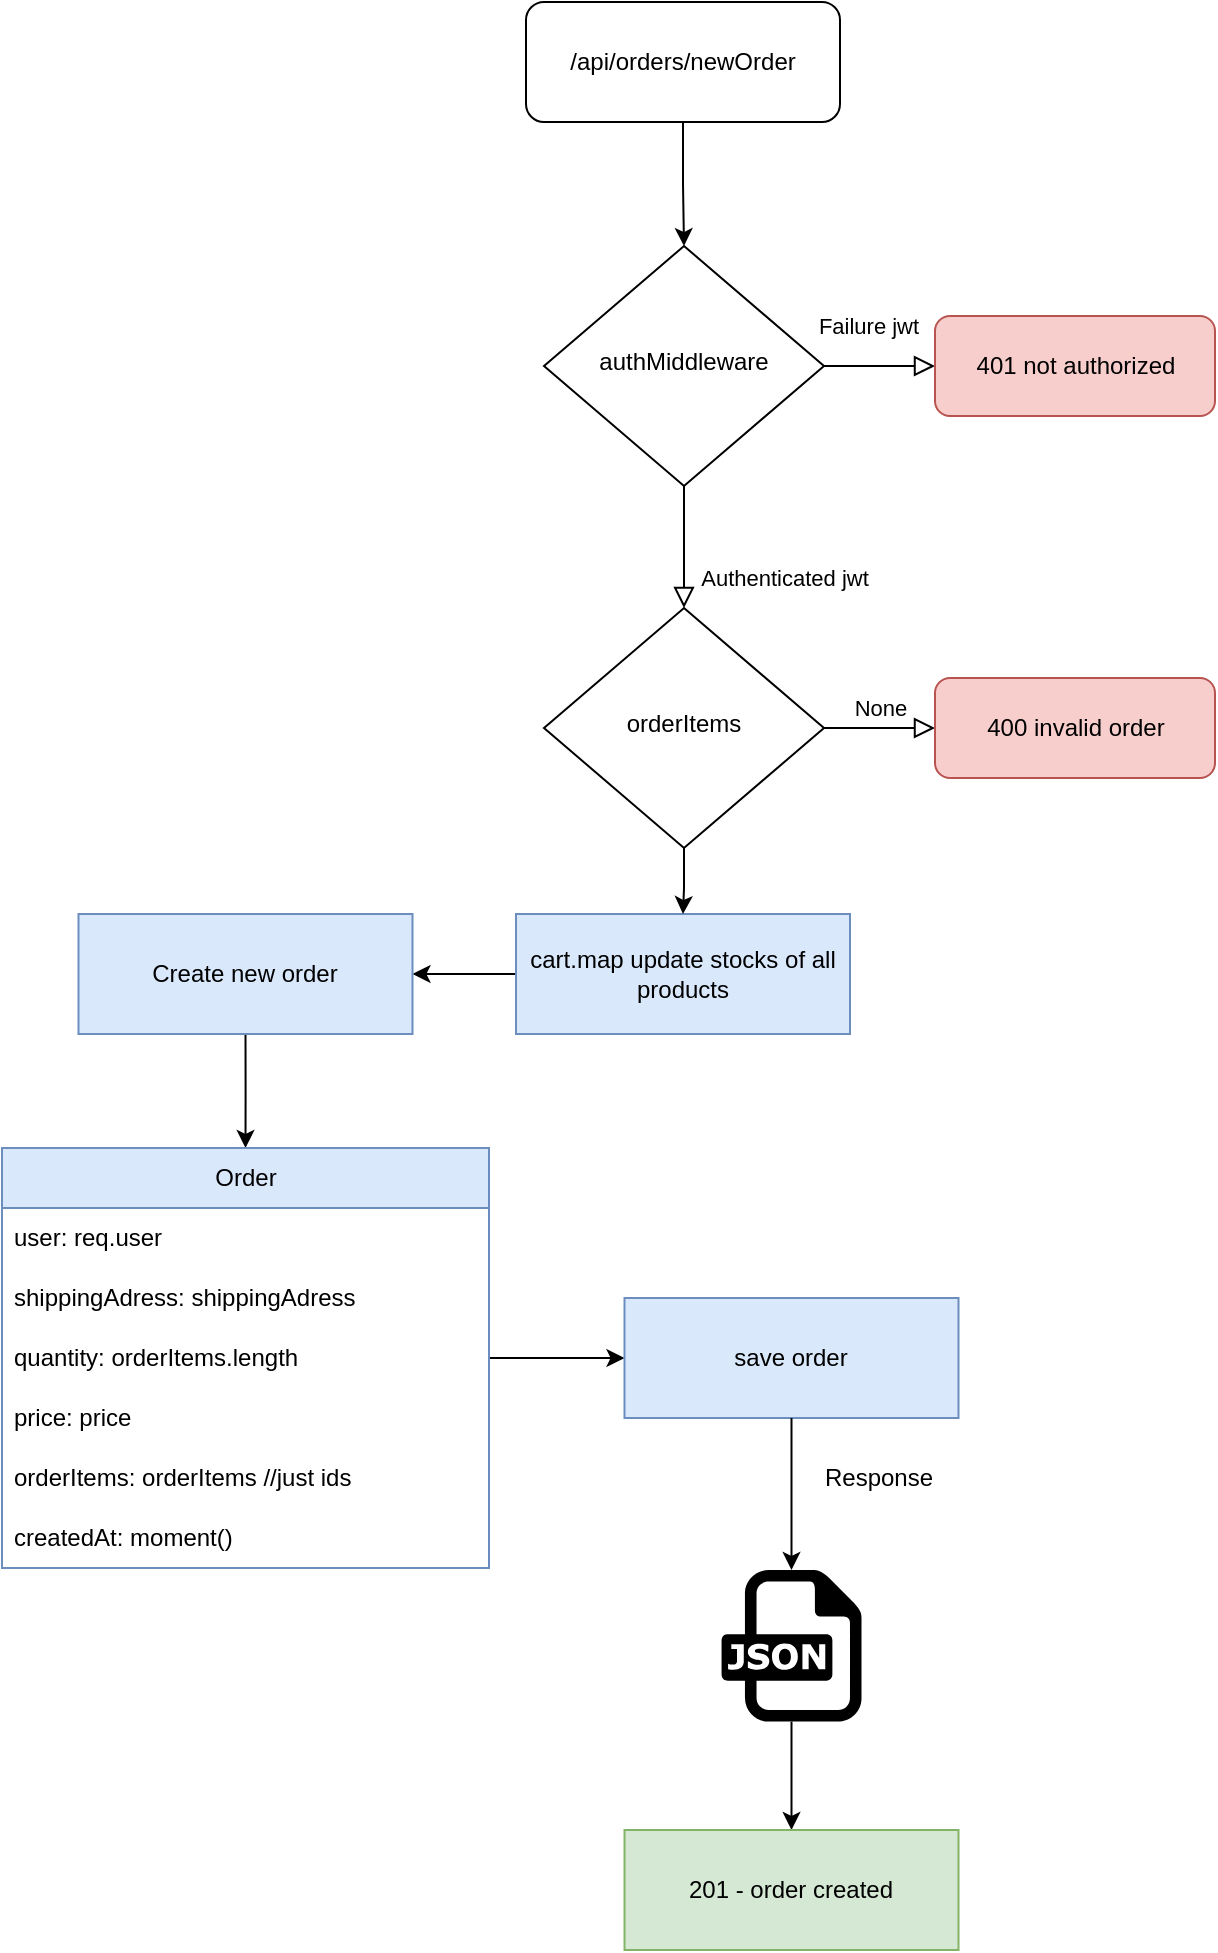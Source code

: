 <mxfile version="21.0.8" type="github">
  <diagram id="C5RBs43oDa-KdzZeNtuy" name="Page-1">
    <mxGraphModel dx="1306" dy="829" grid="0" gridSize="10" guides="1" tooltips="1" connect="1" arrows="1" fold="1" page="1" pageScale="1" pageWidth="827" pageHeight="1169" math="0" shadow="0">
      <root>
        <mxCell id="WIyWlLk6GJQsqaUBKTNV-0" />
        <mxCell id="WIyWlLk6GJQsqaUBKTNV-1" parent="WIyWlLk6GJQsqaUBKTNV-0" />
        <mxCell id="1tPp8XJpOZwxmIHg1qJE-30" style="edgeStyle=orthogonalEdgeStyle;rounded=0;orthogonalLoop=1;jettySize=auto;html=1;entryX=0.5;entryY=0;entryDx=0;entryDy=0;" parent="WIyWlLk6GJQsqaUBKTNV-1" source="WIyWlLk6GJQsqaUBKTNV-3" target="WIyWlLk6GJQsqaUBKTNV-6" edge="1">
          <mxGeometry relative="1" as="geometry" />
        </mxCell>
        <mxCell id="WIyWlLk6GJQsqaUBKTNV-3" value="/api/orders/newOrder" style="rounded=1;whiteSpace=wrap;html=1;fontSize=12;glass=0;strokeWidth=1;shadow=0;" parent="WIyWlLk6GJQsqaUBKTNV-1" vertex="1">
          <mxGeometry x="335" y="75" width="157" height="60" as="geometry" />
        </mxCell>
        <mxCell id="WIyWlLk6GJQsqaUBKTNV-4" value="Authenticated jwt" style="rounded=0;html=1;jettySize=auto;orthogonalLoop=1;fontSize=11;endArrow=block;endFill=0;endSize=8;strokeWidth=1;shadow=0;labelBackgroundColor=none;edgeStyle=orthogonalEdgeStyle;entryX=0.5;entryY=0;entryDx=0;entryDy=0;" parent="WIyWlLk6GJQsqaUBKTNV-1" source="WIyWlLk6GJQsqaUBKTNV-6" target="1tPp8XJpOZwxmIHg1qJE-31" edge="1">
          <mxGeometry x="0.5" y="50" relative="1" as="geometry">
            <mxPoint as="offset" />
            <mxPoint x="394.559" y="356.051" as="targetPoint" />
          </mxGeometry>
        </mxCell>
        <mxCell id="WIyWlLk6GJQsqaUBKTNV-5" value="Failure jwt" style="edgeStyle=orthogonalEdgeStyle;rounded=0;html=1;jettySize=auto;orthogonalLoop=1;fontSize=11;endArrow=block;endFill=0;endSize=8;strokeWidth=1;shadow=0;labelBackgroundColor=none;" parent="WIyWlLk6GJQsqaUBKTNV-1" source="WIyWlLk6GJQsqaUBKTNV-6" target="WIyWlLk6GJQsqaUBKTNV-7" edge="1">
          <mxGeometry x="-0.2" y="20" relative="1" as="geometry">
            <mxPoint as="offset" />
          </mxGeometry>
        </mxCell>
        <mxCell id="WIyWlLk6GJQsqaUBKTNV-6" value="authMiddleware" style="rhombus;whiteSpace=wrap;html=1;shadow=0;fontFamily=Helvetica;fontSize=12;align=center;strokeWidth=1;spacing=6;spacingTop=-4;" parent="WIyWlLk6GJQsqaUBKTNV-1" vertex="1">
          <mxGeometry x="344" y="197" width="140" height="120" as="geometry" />
        </mxCell>
        <mxCell id="WIyWlLk6GJQsqaUBKTNV-7" value="401 not authorized" style="rounded=1;whiteSpace=wrap;html=1;fontSize=12;glass=0;strokeWidth=1;shadow=0;fillColor=#f8cecc;strokeColor=#b85450;" parent="WIyWlLk6GJQsqaUBKTNV-1" vertex="1">
          <mxGeometry x="539.5" y="232" width="140" height="50" as="geometry" />
        </mxCell>
        <mxCell id="WIyWlLk6GJQsqaUBKTNV-9" value="None" style="edgeStyle=orthogonalEdgeStyle;rounded=0;html=1;jettySize=auto;orthogonalLoop=1;fontSize=11;endArrow=block;endFill=0;endSize=8;strokeWidth=1;shadow=0;labelBackgroundColor=none;entryX=0;entryY=0.5;entryDx=0;entryDy=0;exitX=1;exitY=0.5;exitDx=0;exitDy=0;" parent="WIyWlLk6GJQsqaUBKTNV-1" source="1tPp8XJpOZwxmIHg1qJE-31" target="WIyWlLk6GJQsqaUBKTNV-12" edge="1">
          <mxGeometry y="10" relative="1" as="geometry">
            <mxPoint as="offset" />
            <mxPoint x="469.5" y="443" as="sourcePoint" />
          </mxGeometry>
        </mxCell>
        <mxCell id="WIyWlLk6GJQsqaUBKTNV-12" value="400 invalid order" style="rounded=1;whiteSpace=wrap;html=1;fontSize=12;glass=0;strokeWidth=1;shadow=0;fillColor=#f8cecc;strokeColor=#b85450;" parent="WIyWlLk6GJQsqaUBKTNV-1" vertex="1">
          <mxGeometry x="539.5" y="413" width="140" height="50" as="geometry" />
        </mxCell>
        <mxCell id="1tPp8XJpOZwxmIHg1qJE-3" value="" style="edgeStyle=orthogonalEdgeStyle;rounded=0;orthogonalLoop=1;jettySize=auto;html=1;" parent="WIyWlLk6GJQsqaUBKTNV-1" source="1tPp8XJpOZwxmIHg1qJE-5" target="1tPp8XJpOZwxmIHg1qJE-2" edge="1">
          <mxGeometry relative="1" as="geometry">
            <mxPoint x="491.25" y="552" as="sourcePoint" />
          </mxGeometry>
        </mxCell>
        <mxCell id="1tPp8XJpOZwxmIHg1qJE-26" style="edgeStyle=orthogonalEdgeStyle;rounded=0;orthogonalLoop=1;jettySize=auto;html=1;exitX=0.5;exitY=1;exitDx=0;exitDy=0;entryX=0.5;entryY=0;entryDx=0;entryDy=0;" parent="WIyWlLk6GJQsqaUBKTNV-1" source="1tPp8XJpOZwxmIHg1qJE-2" target="1tPp8XJpOZwxmIHg1qJE-10" edge="1">
          <mxGeometry relative="1" as="geometry" />
        </mxCell>
        <mxCell id="1tPp8XJpOZwxmIHg1qJE-2" value="Create new order" style="whiteSpace=wrap;html=1;fillColor=#dae8fc;strokeColor=#6c8ebf;" parent="WIyWlLk6GJQsqaUBKTNV-1" vertex="1">
          <mxGeometry x="111.25" y="531" width="167" height="60" as="geometry" />
        </mxCell>
        <mxCell id="1tPp8XJpOZwxmIHg1qJE-27" style="edgeStyle=orthogonalEdgeStyle;rounded=0;orthogonalLoop=1;jettySize=auto;html=1;" parent="WIyWlLk6GJQsqaUBKTNV-1" source="1tPp8XJpOZwxmIHg1qJE-10" target="1tPp8XJpOZwxmIHg1qJE-20" edge="1">
          <mxGeometry relative="1" as="geometry" />
        </mxCell>
        <mxCell id="1tPp8XJpOZwxmIHg1qJE-10" value="Order" style="swimlane;fontStyle=0;childLayout=stackLayout;horizontal=1;startSize=30;horizontalStack=0;resizeParent=1;resizeParentMax=0;resizeLast=0;collapsible=1;marginBottom=0;whiteSpace=wrap;html=1;fillColor=#dae8fc;strokeColor=#6c8ebf;" parent="WIyWlLk6GJQsqaUBKTNV-1" vertex="1">
          <mxGeometry x="73" y="648" width="243.5" height="210" as="geometry" />
        </mxCell>
        <mxCell id="1tPp8XJpOZwxmIHg1qJE-11" value="user: req.user" style="text;strokeColor=none;fillColor=none;align=left;verticalAlign=middle;spacingLeft=4;spacingRight=4;overflow=hidden;points=[[0,0.5],[1,0.5]];portConstraint=eastwest;rotatable=0;whiteSpace=wrap;html=1;" parent="1tPp8XJpOZwxmIHg1qJE-10" vertex="1">
          <mxGeometry y="30" width="243.5" height="30" as="geometry" />
        </mxCell>
        <mxCell id="1tPp8XJpOZwxmIHg1qJE-12" value="shippingAdress: shippingAdress" style="text;strokeColor=none;fillColor=none;align=left;verticalAlign=middle;spacingLeft=4;spacingRight=4;overflow=hidden;points=[[0,0.5],[1,0.5]];portConstraint=eastwest;rotatable=0;whiteSpace=wrap;html=1;" parent="1tPp8XJpOZwxmIHg1qJE-10" vertex="1">
          <mxGeometry y="60" width="243.5" height="30" as="geometry" />
        </mxCell>
        <mxCell id="1tPp8XJpOZwxmIHg1qJE-18" value="quantity: orderItems.length" style="text;strokeColor=none;fillColor=none;align=left;verticalAlign=middle;spacingLeft=4;spacingRight=4;overflow=hidden;points=[[0,0.5],[1,0.5]];portConstraint=eastwest;rotatable=0;whiteSpace=wrap;html=1;" parent="1tPp8XJpOZwxmIHg1qJE-10" vertex="1">
          <mxGeometry y="90" width="243.5" height="30" as="geometry" />
        </mxCell>
        <mxCell id="1tPp8XJpOZwxmIHg1qJE-17" value="price: price" style="text;strokeColor=none;fillColor=none;align=left;verticalAlign=middle;spacingLeft=4;spacingRight=4;overflow=hidden;points=[[0,0.5],[1,0.5]];portConstraint=eastwest;rotatable=0;whiteSpace=wrap;html=1;" parent="1tPp8XJpOZwxmIHg1qJE-10" vertex="1">
          <mxGeometry y="120" width="243.5" height="30" as="geometry" />
        </mxCell>
        <mxCell id="1tPp8XJpOZwxmIHg1qJE-13" value="orderItems: orderItems //just ids" style="text;strokeColor=none;fillColor=none;align=left;verticalAlign=middle;spacingLeft=4;spacingRight=4;overflow=hidden;points=[[0,0.5],[1,0.5]];portConstraint=eastwest;rotatable=0;whiteSpace=wrap;html=1;" parent="1tPp8XJpOZwxmIHg1qJE-10" vertex="1">
          <mxGeometry y="150" width="243.5" height="30" as="geometry" />
        </mxCell>
        <mxCell id="1tPp8XJpOZwxmIHg1qJE-19" value="createdAt: moment()" style="text;strokeColor=none;fillColor=none;align=left;verticalAlign=middle;spacingLeft=4;spacingRight=4;overflow=hidden;points=[[0,0.5],[1,0.5]];portConstraint=eastwest;rotatable=0;whiteSpace=wrap;html=1;" parent="1tPp8XJpOZwxmIHg1qJE-10" vertex="1">
          <mxGeometry y="180" width="243.5" height="30" as="geometry" />
        </mxCell>
        <mxCell id="1tPp8XJpOZwxmIHg1qJE-23" value="" style="edgeStyle=orthogonalEdgeStyle;rounded=0;orthogonalLoop=1;jettySize=auto;html=1;" parent="WIyWlLk6GJQsqaUBKTNV-1" source="1tPp8XJpOZwxmIHg1qJE-36" target="1tPp8XJpOZwxmIHg1qJE-22" edge="1">
          <mxGeometry relative="1" as="geometry" />
        </mxCell>
        <mxCell id="1tPp8XJpOZwxmIHg1qJE-20" value="save order" style="whiteSpace=wrap;html=1;fontStyle=0;startSize=30;fillColor=#dae8fc;strokeColor=#6c8ebf;" parent="WIyWlLk6GJQsqaUBKTNV-1" vertex="1">
          <mxGeometry x="384.25" y="723" width="167" height="60" as="geometry" />
        </mxCell>
        <mxCell id="1tPp8XJpOZwxmIHg1qJE-22" value="201 - order created" style="whiteSpace=wrap;html=1;fontStyle=0;startSize=30;fillColor=#d5e8d4;strokeColor=#82b366;" parent="WIyWlLk6GJQsqaUBKTNV-1" vertex="1">
          <mxGeometry x="384.25" y="989" width="167" height="60" as="geometry" />
        </mxCell>
        <mxCell id="1tPp8XJpOZwxmIHg1qJE-5" value="cart.map update stocks of all products" style="whiteSpace=wrap;html=1;fillColor=#dae8fc;strokeColor=#6c8ebf;" parent="WIyWlLk6GJQsqaUBKTNV-1" vertex="1">
          <mxGeometry x="330" y="531" width="167" height="60" as="geometry" />
        </mxCell>
        <mxCell id="MS4_fHGXiQdNnzJWBzkv-0" value="" style="edgeStyle=orthogonalEdgeStyle;rounded=0;orthogonalLoop=1;jettySize=auto;html=1;" parent="WIyWlLk6GJQsqaUBKTNV-1" source="1tPp8XJpOZwxmIHg1qJE-31" target="1tPp8XJpOZwxmIHg1qJE-5" edge="1">
          <mxGeometry relative="1" as="geometry" />
        </mxCell>
        <mxCell id="1tPp8XJpOZwxmIHg1qJE-31" value="orderItems" style="rhombus;whiteSpace=wrap;html=1;shadow=0;fontFamily=Helvetica;fontSize=12;align=center;strokeWidth=1;spacing=6;spacingTop=-4;" parent="WIyWlLk6GJQsqaUBKTNV-1" vertex="1">
          <mxGeometry x="344" y="378" width="140" height="120" as="geometry" />
        </mxCell>
        <mxCell id="1tPp8XJpOZwxmIHg1qJE-33" value="Response" style="text;html=1;align=center;verticalAlign=middle;resizable=0;points=[];autosize=1;strokeColor=none;fillColor=none;" parent="WIyWlLk6GJQsqaUBKTNV-1" vertex="1">
          <mxGeometry x="471.25" y="798" width="80" height="30" as="geometry" />
        </mxCell>
        <mxCell id="1tPp8XJpOZwxmIHg1qJE-37" value="" style="edgeStyle=orthogonalEdgeStyle;rounded=0;orthogonalLoop=1;jettySize=auto;html=1;" parent="WIyWlLk6GJQsqaUBKTNV-1" source="1tPp8XJpOZwxmIHg1qJE-20" target="1tPp8XJpOZwxmIHg1qJE-36" edge="1">
          <mxGeometry relative="1" as="geometry">
            <mxPoint x="467.25" y="783" as="sourcePoint" />
            <mxPoint x="467.25" y="1008" as="targetPoint" />
          </mxGeometry>
        </mxCell>
        <mxCell id="1tPp8XJpOZwxmIHg1qJE-36" value="" style="dashed=0;outlineConnect=0;html=1;align=center;labelPosition=center;verticalLabelPosition=bottom;verticalAlign=top;shape=mxgraph.weblogos.json" parent="WIyWlLk6GJQsqaUBKTNV-1" vertex="1">
          <mxGeometry x="432.75" y="859" width="70" height="75.8" as="geometry" />
        </mxCell>
      </root>
    </mxGraphModel>
  </diagram>
</mxfile>
